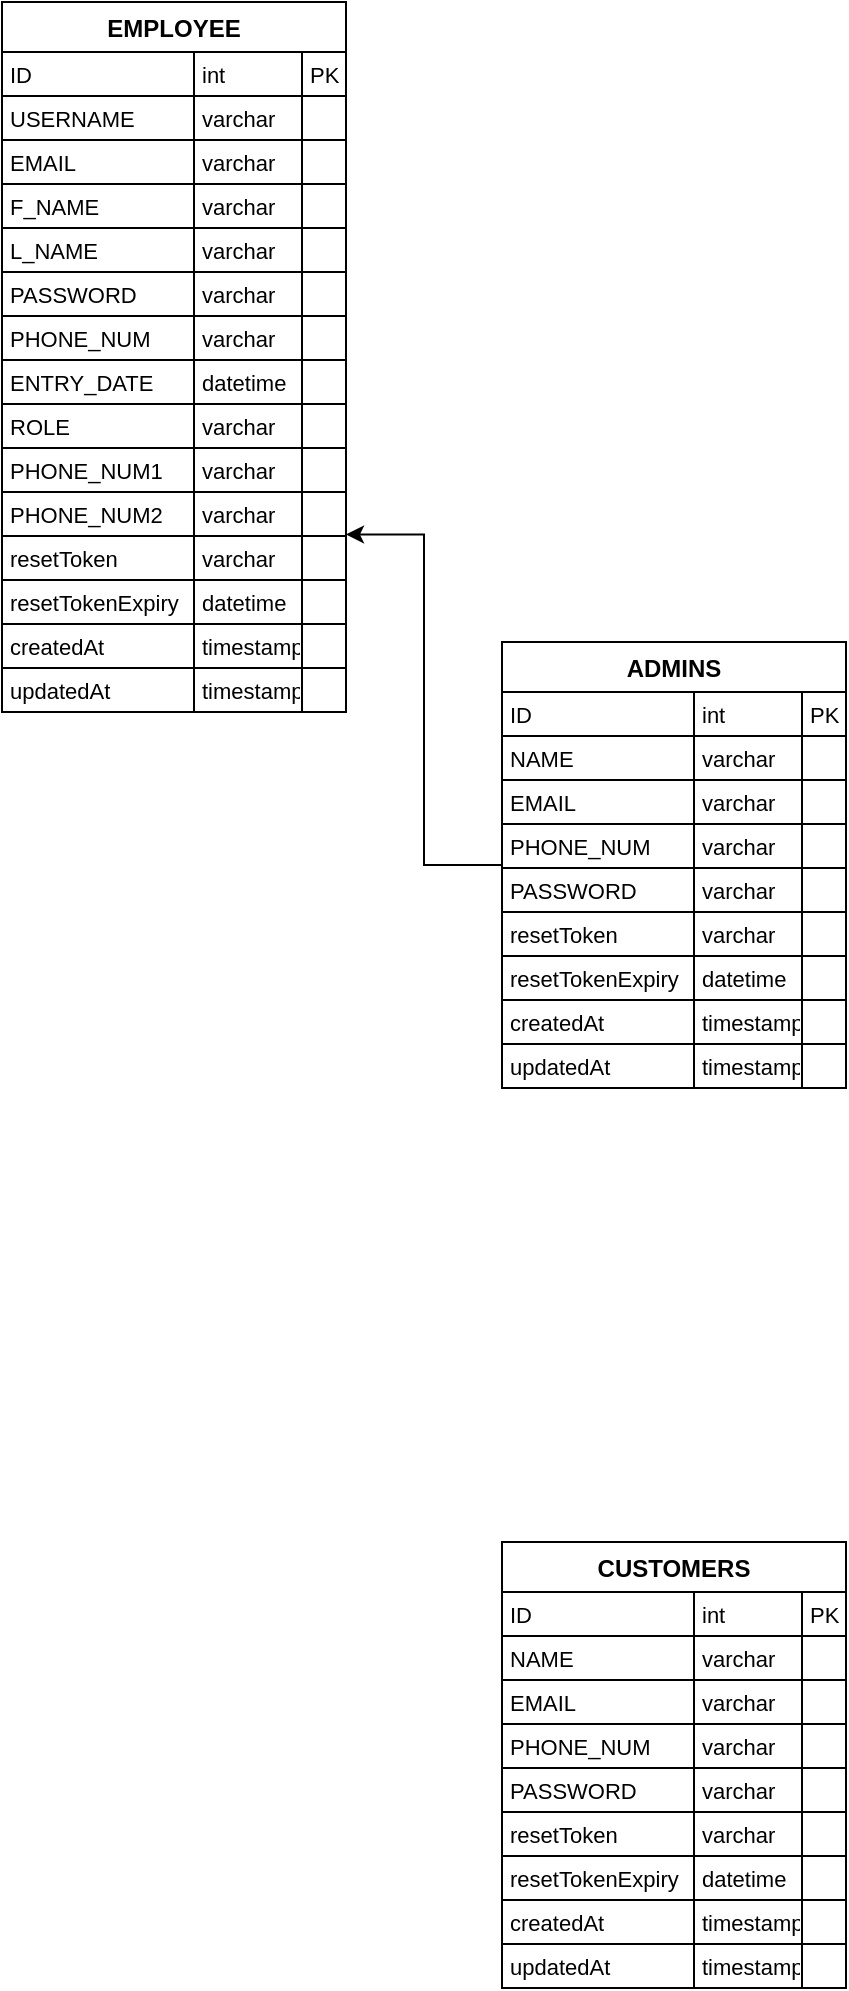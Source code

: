 <mxfile version="26.1.0">
  <diagram name="Page-1" id="UymRD6uqGmvyVsF59VTj">
    <mxGraphModel dx="1927" dy="1652" grid="1" gridSize="10" guides="1" tooltips="1" connect="1" arrows="1" fold="1" page="1" pageScale="1" pageWidth="850" pageHeight="1100" math="0" shadow="0">
      <root>
        <mxCell id="0" />
        <mxCell id="1" parent="0" />
        <mxCell id="Cv067esEAor_iLYO7rBp-243" value="CUSTOMERS" style="shape=table;startSize=25;container=1;collapsible=0;childLayout=tableLayout;fixedRows=1;rowLines=1;fontStyle=1;align=center;resizeLast=1;movable=1;resizable=1;rotatable=1;deletable=1;editable=1;locked=0;connectable=1;" parent="1" vertex="1">
          <mxGeometry x="100" y="-70" width="172" height="223" as="geometry" />
        </mxCell>
        <mxCell id="Cv067esEAor_iLYO7rBp-244" style="shape=tableRow;horizontal=0;startSize=0;swimlaneHead=0;swimlaneBody=0;fillColor=none;collapsible=0;dropTarget=0;points=[[0,0.5],[1,0.5]];portConstraint=eastwest;top=0;left=0;right=0;bottom=0;" parent="Cv067esEAor_iLYO7rBp-243" vertex="1">
          <mxGeometry y="25" width="172" height="22" as="geometry" />
        </mxCell>
        <mxCell id="Cv067esEAor_iLYO7rBp-245" value="ID" style="shape=partialRectangle;connectable=0;fillColor=none;top=0;left=0;bottom=0;right=0;align=left;spacingLeft=2;overflow=hidden;fontSize=11;" parent="Cv067esEAor_iLYO7rBp-244" vertex="1">
          <mxGeometry width="96" height="22" as="geometry">
            <mxRectangle width="96" height="22" as="alternateBounds" />
          </mxGeometry>
        </mxCell>
        <mxCell id="Cv067esEAor_iLYO7rBp-246" value="int" style="shape=partialRectangle;connectable=0;fillColor=none;top=0;left=0;bottom=0;right=0;align=left;spacingLeft=2;overflow=hidden;fontSize=11;" parent="Cv067esEAor_iLYO7rBp-244" vertex="1">
          <mxGeometry x="96" width="54" height="22" as="geometry">
            <mxRectangle width="54" height="22" as="alternateBounds" />
          </mxGeometry>
        </mxCell>
        <mxCell id="Cv067esEAor_iLYO7rBp-247" value="PK" style="shape=partialRectangle;connectable=0;fillColor=none;top=0;left=0;bottom=0;right=0;align=left;spacingLeft=2;overflow=hidden;fontSize=11;" parent="Cv067esEAor_iLYO7rBp-244" vertex="1">
          <mxGeometry x="150" width="22" height="22" as="geometry">
            <mxRectangle width="22" height="22" as="alternateBounds" />
          </mxGeometry>
        </mxCell>
        <mxCell id="Cv067esEAor_iLYO7rBp-248" style="shape=tableRow;horizontal=0;startSize=0;swimlaneHead=0;swimlaneBody=0;fillColor=none;collapsible=0;dropTarget=0;points=[[0,0.5],[1,0.5]];portConstraint=eastwest;top=0;left=0;right=0;bottom=0;" parent="Cv067esEAor_iLYO7rBp-243" vertex="1">
          <mxGeometry y="47" width="172" height="22" as="geometry" />
        </mxCell>
        <mxCell id="Cv067esEAor_iLYO7rBp-249" value="NAME" style="shape=partialRectangle;connectable=0;fillColor=none;top=0;left=0;bottom=0;right=0;align=left;spacingLeft=2;overflow=hidden;fontSize=11;" parent="Cv067esEAor_iLYO7rBp-248" vertex="1">
          <mxGeometry width="96" height="22" as="geometry">
            <mxRectangle width="96" height="22" as="alternateBounds" />
          </mxGeometry>
        </mxCell>
        <mxCell id="Cv067esEAor_iLYO7rBp-250" value="varchar" style="shape=partialRectangle;connectable=0;fillColor=none;top=0;left=0;bottom=0;right=0;align=left;spacingLeft=2;overflow=hidden;fontSize=11;" parent="Cv067esEAor_iLYO7rBp-248" vertex="1">
          <mxGeometry x="96" width="54" height="22" as="geometry">
            <mxRectangle width="54" height="22" as="alternateBounds" />
          </mxGeometry>
        </mxCell>
        <mxCell id="Cv067esEAor_iLYO7rBp-251" value="" style="shape=partialRectangle;connectable=0;fillColor=none;top=0;left=0;bottom=0;right=0;align=left;spacingLeft=2;overflow=hidden;fontSize=11;" parent="Cv067esEAor_iLYO7rBp-248" vertex="1">
          <mxGeometry x="150" width="22" height="22" as="geometry">
            <mxRectangle width="22" height="22" as="alternateBounds" />
          </mxGeometry>
        </mxCell>
        <mxCell id="Cv067esEAor_iLYO7rBp-252" style="shape=tableRow;horizontal=0;startSize=0;swimlaneHead=0;swimlaneBody=0;fillColor=none;collapsible=0;dropTarget=0;points=[[0,0.5],[1,0.5]];portConstraint=eastwest;top=0;left=0;right=0;bottom=0;" parent="Cv067esEAor_iLYO7rBp-243" vertex="1">
          <mxGeometry y="69" width="172" height="22" as="geometry" />
        </mxCell>
        <mxCell id="Cv067esEAor_iLYO7rBp-253" value="EMAIL" style="shape=partialRectangle;connectable=0;fillColor=none;top=0;left=0;bottom=0;right=0;align=left;spacingLeft=2;overflow=hidden;fontSize=11;" parent="Cv067esEAor_iLYO7rBp-252" vertex="1">
          <mxGeometry width="96" height="22" as="geometry">
            <mxRectangle width="96" height="22" as="alternateBounds" />
          </mxGeometry>
        </mxCell>
        <mxCell id="Cv067esEAor_iLYO7rBp-254" value="varchar" style="shape=partialRectangle;connectable=0;fillColor=none;top=0;left=0;bottom=0;right=0;align=left;spacingLeft=2;overflow=hidden;fontSize=11;" parent="Cv067esEAor_iLYO7rBp-252" vertex="1">
          <mxGeometry x="96" width="54" height="22" as="geometry">
            <mxRectangle width="54" height="22" as="alternateBounds" />
          </mxGeometry>
        </mxCell>
        <mxCell id="Cv067esEAor_iLYO7rBp-255" value="" style="shape=partialRectangle;connectable=0;fillColor=none;top=0;left=0;bottom=0;right=0;align=left;spacingLeft=2;overflow=hidden;fontSize=11;" parent="Cv067esEAor_iLYO7rBp-252" vertex="1">
          <mxGeometry x="150" width="22" height="22" as="geometry">
            <mxRectangle width="22" height="22" as="alternateBounds" />
          </mxGeometry>
        </mxCell>
        <mxCell id="Cv067esEAor_iLYO7rBp-256" style="shape=tableRow;horizontal=0;startSize=0;swimlaneHead=0;swimlaneBody=0;fillColor=none;collapsible=0;dropTarget=0;points=[[0,0.5],[1,0.5]];portConstraint=eastwest;top=0;left=0;right=0;bottom=0;" parent="Cv067esEAor_iLYO7rBp-243" vertex="1">
          <mxGeometry y="91" width="172" height="22" as="geometry" />
        </mxCell>
        <mxCell id="Cv067esEAor_iLYO7rBp-257" value="PHONE_NUM" style="shape=partialRectangle;connectable=0;fillColor=none;top=0;left=0;bottom=0;right=0;align=left;spacingLeft=2;overflow=hidden;fontSize=11;" parent="Cv067esEAor_iLYO7rBp-256" vertex="1">
          <mxGeometry width="96" height="22" as="geometry">
            <mxRectangle width="96" height="22" as="alternateBounds" />
          </mxGeometry>
        </mxCell>
        <mxCell id="Cv067esEAor_iLYO7rBp-258" value="varchar" style="shape=partialRectangle;connectable=0;fillColor=none;top=0;left=0;bottom=0;right=0;align=left;spacingLeft=2;overflow=hidden;fontSize=11;" parent="Cv067esEAor_iLYO7rBp-256" vertex="1">
          <mxGeometry x="96" width="54" height="22" as="geometry">
            <mxRectangle width="54" height="22" as="alternateBounds" />
          </mxGeometry>
        </mxCell>
        <mxCell id="Cv067esEAor_iLYO7rBp-259" value="" style="shape=partialRectangle;connectable=0;fillColor=none;top=0;left=0;bottom=0;right=0;align=left;spacingLeft=2;overflow=hidden;fontSize=11;" parent="Cv067esEAor_iLYO7rBp-256" vertex="1">
          <mxGeometry x="150" width="22" height="22" as="geometry">
            <mxRectangle width="22" height="22" as="alternateBounds" />
          </mxGeometry>
        </mxCell>
        <mxCell id="Cv067esEAor_iLYO7rBp-260" style="shape=tableRow;horizontal=0;startSize=0;swimlaneHead=0;swimlaneBody=0;fillColor=none;collapsible=0;dropTarget=0;points=[[0,0.5],[1,0.5]];portConstraint=eastwest;top=0;left=0;right=0;bottom=0;" parent="Cv067esEAor_iLYO7rBp-243" vertex="1">
          <mxGeometry y="113" width="172" height="22" as="geometry" />
        </mxCell>
        <mxCell id="Cv067esEAor_iLYO7rBp-261" value="PASSWORD" style="shape=partialRectangle;connectable=0;fillColor=none;top=0;left=0;bottom=0;right=0;align=left;spacingLeft=2;overflow=hidden;fontSize=11;" parent="Cv067esEAor_iLYO7rBp-260" vertex="1">
          <mxGeometry width="96" height="22" as="geometry">
            <mxRectangle width="96" height="22" as="alternateBounds" />
          </mxGeometry>
        </mxCell>
        <mxCell id="Cv067esEAor_iLYO7rBp-262" value="varchar" style="shape=partialRectangle;connectable=0;fillColor=none;top=0;left=0;bottom=0;right=0;align=left;spacingLeft=2;overflow=hidden;fontSize=11;" parent="Cv067esEAor_iLYO7rBp-260" vertex="1">
          <mxGeometry x="96" width="54" height="22" as="geometry">
            <mxRectangle width="54" height="22" as="alternateBounds" />
          </mxGeometry>
        </mxCell>
        <mxCell id="Cv067esEAor_iLYO7rBp-263" value="" style="shape=partialRectangle;connectable=0;fillColor=none;top=0;left=0;bottom=0;right=0;align=left;spacingLeft=2;overflow=hidden;fontSize=11;" parent="Cv067esEAor_iLYO7rBp-260" vertex="1">
          <mxGeometry x="150" width="22" height="22" as="geometry">
            <mxRectangle width="22" height="22" as="alternateBounds" />
          </mxGeometry>
        </mxCell>
        <mxCell id="Cv067esEAor_iLYO7rBp-264" style="shape=tableRow;horizontal=0;startSize=0;swimlaneHead=0;swimlaneBody=0;fillColor=none;collapsible=0;dropTarget=0;points=[[0,0.5],[1,0.5]];portConstraint=eastwest;top=0;left=0;right=0;bottom=0;" parent="Cv067esEAor_iLYO7rBp-243" vertex="1">
          <mxGeometry y="135" width="172" height="22" as="geometry" />
        </mxCell>
        <mxCell id="Cv067esEAor_iLYO7rBp-265" value="resetToken" style="shape=partialRectangle;connectable=0;fillColor=none;top=0;left=0;bottom=0;right=0;align=left;spacingLeft=2;overflow=hidden;fontSize=11;" parent="Cv067esEAor_iLYO7rBp-264" vertex="1">
          <mxGeometry width="96" height="22" as="geometry">
            <mxRectangle width="96" height="22" as="alternateBounds" />
          </mxGeometry>
        </mxCell>
        <mxCell id="Cv067esEAor_iLYO7rBp-266" value="varchar" style="shape=partialRectangle;connectable=0;fillColor=none;top=0;left=0;bottom=0;right=0;align=left;spacingLeft=2;overflow=hidden;fontSize=11;" parent="Cv067esEAor_iLYO7rBp-264" vertex="1">
          <mxGeometry x="96" width="54" height="22" as="geometry">
            <mxRectangle width="54" height="22" as="alternateBounds" />
          </mxGeometry>
        </mxCell>
        <mxCell id="Cv067esEAor_iLYO7rBp-267" value="" style="shape=partialRectangle;connectable=0;fillColor=none;top=0;left=0;bottom=0;right=0;align=left;spacingLeft=2;overflow=hidden;fontSize=11;" parent="Cv067esEAor_iLYO7rBp-264" vertex="1">
          <mxGeometry x="150" width="22" height="22" as="geometry">
            <mxRectangle width="22" height="22" as="alternateBounds" />
          </mxGeometry>
        </mxCell>
        <mxCell id="Cv067esEAor_iLYO7rBp-268" style="shape=tableRow;horizontal=0;startSize=0;swimlaneHead=0;swimlaneBody=0;fillColor=none;collapsible=0;dropTarget=0;points=[[0,0.5],[1,0.5]];portConstraint=eastwest;top=0;left=0;right=0;bottom=0;" parent="Cv067esEAor_iLYO7rBp-243" vertex="1">
          <mxGeometry y="157" width="172" height="22" as="geometry" />
        </mxCell>
        <mxCell id="Cv067esEAor_iLYO7rBp-269" value="resetTokenExpiry" style="shape=partialRectangle;connectable=0;fillColor=none;top=0;left=0;bottom=0;right=0;align=left;spacingLeft=2;overflow=hidden;fontSize=11;" parent="Cv067esEAor_iLYO7rBp-268" vertex="1">
          <mxGeometry width="96" height="22" as="geometry">
            <mxRectangle width="96" height="22" as="alternateBounds" />
          </mxGeometry>
        </mxCell>
        <mxCell id="Cv067esEAor_iLYO7rBp-270" value="datetime" style="shape=partialRectangle;connectable=0;fillColor=none;top=0;left=0;bottom=0;right=0;align=left;spacingLeft=2;overflow=hidden;fontSize=11;" parent="Cv067esEAor_iLYO7rBp-268" vertex="1">
          <mxGeometry x="96" width="54" height="22" as="geometry">
            <mxRectangle width="54" height="22" as="alternateBounds" />
          </mxGeometry>
        </mxCell>
        <mxCell id="Cv067esEAor_iLYO7rBp-271" value="" style="shape=partialRectangle;connectable=0;fillColor=none;top=0;left=0;bottom=0;right=0;align=left;spacingLeft=2;overflow=hidden;fontSize=11;" parent="Cv067esEAor_iLYO7rBp-268" vertex="1">
          <mxGeometry x="150" width="22" height="22" as="geometry">
            <mxRectangle width="22" height="22" as="alternateBounds" />
          </mxGeometry>
        </mxCell>
        <mxCell id="Cv067esEAor_iLYO7rBp-272" style="shape=tableRow;horizontal=0;startSize=0;swimlaneHead=0;swimlaneBody=0;fillColor=none;collapsible=0;dropTarget=0;points=[[0,0.5],[1,0.5]];portConstraint=eastwest;top=0;left=0;right=0;bottom=0;" parent="Cv067esEAor_iLYO7rBp-243" vertex="1">
          <mxGeometry y="179" width="172" height="22" as="geometry" />
        </mxCell>
        <mxCell id="Cv067esEAor_iLYO7rBp-273" value="createdAt" style="shape=partialRectangle;connectable=0;fillColor=none;top=0;left=0;bottom=0;right=0;align=left;spacingLeft=2;overflow=hidden;fontSize=11;" parent="Cv067esEAor_iLYO7rBp-272" vertex="1">
          <mxGeometry width="96" height="22" as="geometry">
            <mxRectangle width="96" height="22" as="alternateBounds" />
          </mxGeometry>
        </mxCell>
        <mxCell id="Cv067esEAor_iLYO7rBp-274" value="timestamp" style="shape=partialRectangle;connectable=0;fillColor=none;top=0;left=0;bottom=0;right=0;align=left;spacingLeft=2;overflow=hidden;fontSize=11;" parent="Cv067esEAor_iLYO7rBp-272" vertex="1">
          <mxGeometry x="96" width="54" height="22" as="geometry">
            <mxRectangle width="54" height="22" as="alternateBounds" />
          </mxGeometry>
        </mxCell>
        <mxCell id="Cv067esEAor_iLYO7rBp-275" value="" style="shape=partialRectangle;connectable=0;fillColor=none;top=0;left=0;bottom=0;right=0;align=left;spacingLeft=2;overflow=hidden;fontSize=11;" parent="Cv067esEAor_iLYO7rBp-272" vertex="1">
          <mxGeometry x="150" width="22" height="22" as="geometry">
            <mxRectangle width="22" height="22" as="alternateBounds" />
          </mxGeometry>
        </mxCell>
        <mxCell id="Cv067esEAor_iLYO7rBp-276" style="shape=tableRow;horizontal=0;startSize=0;swimlaneHead=0;swimlaneBody=0;fillColor=none;collapsible=0;dropTarget=0;points=[[0,0.5],[1,0.5]];portConstraint=eastwest;top=0;left=0;right=0;bottom=0;" parent="Cv067esEAor_iLYO7rBp-243" vertex="1">
          <mxGeometry y="201" width="172" height="22" as="geometry" />
        </mxCell>
        <mxCell id="Cv067esEAor_iLYO7rBp-277" value="updatedAt" style="shape=partialRectangle;connectable=0;fillColor=none;top=0;left=0;bottom=0;right=0;align=left;spacingLeft=2;overflow=hidden;fontSize=11;" parent="Cv067esEAor_iLYO7rBp-276" vertex="1">
          <mxGeometry width="96" height="22" as="geometry">
            <mxRectangle width="96" height="22" as="alternateBounds" />
          </mxGeometry>
        </mxCell>
        <mxCell id="Cv067esEAor_iLYO7rBp-278" value="timestamp" style="shape=partialRectangle;connectable=0;fillColor=none;top=0;left=0;bottom=0;right=0;align=left;spacingLeft=2;overflow=hidden;fontSize=11;" parent="Cv067esEAor_iLYO7rBp-276" vertex="1">
          <mxGeometry x="96" width="54" height="22" as="geometry">
            <mxRectangle width="54" height="22" as="alternateBounds" />
          </mxGeometry>
        </mxCell>
        <mxCell id="Cv067esEAor_iLYO7rBp-279" value="" style="shape=partialRectangle;connectable=0;fillColor=none;top=0;left=0;bottom=0;right=0;align=left;spacingLeft=2;overflow=hidden;fontSize=11;" parent="Cv067esEAor_iLYO7rBp-276" vertex="1">
          <mxGeometry x="150" width="22" height="22" as="geometry">
            <mxRectangle width="22" height="22" as="alternateBounds" />
          </mxGeometry>
        </mxCell>
        <mxCell id="Cv067esEAor_iLYO7rBp-280" value="EMPLOYEE" style="shape=table;startSize=25;container=1;collapsible=0;childLayout=tableLayout;fixedRows=1;rowLines=1;fontStyle=1;align=center;resizeLast=1;movable=1;resizable=1;rotatable=1;deletable=1;editable=1;locked=0;connectable=1;" parent="1" vertex="1">
          <mxGeometry x="-150" y="-840" width="172" height="355" as="geometry" />
        </mxCell>
        <mxCell id="Cv067esEAor_iLYO7rBp-281" style="shape=tableRow;horizontal=0;startSize=0;swimlaneHead=0;swimlaneBody=0;fillColor=none;collapsible=0;dropTarget=0;points=[[0,0.5],[1,0.5]];portConstraint=eastwest;top=0;left=0;right=0;bottom=0;" parent="Cv067esEAor_iLYO7rBp-280" vertex="1">
          <mxGeometry y="25" width="172" height="22" as="geometry" />
        </mxCell>
        <mxCell id="Cv067esEAor_iLYO7rBp-282" value="ID" style="shape=partialRectangle;connectable=0;fillColor=none;top=0;left=0;bottom=0;right=0;align=left;spacingLeft=2;overflow=hidden;fontSize=11;" parent="Cv067esEAor_iLYO7rBp-281" vertex="1">
          <mxGeometry width="96" height="22" as="geometry">
            <mxRectangle width="96" height="22" as="alternateBounds" />
          </mxGeometry>
        </mxCell>
        <mxCell id="Cv067esEAor_iLYO7rBp-283" value="int" style="shape=partialRectangle;connectable=0;fillColor=none;top=0;left=0;bottom=0;right=0;align=left;spacingLeft=2;overflow=hidden;fontSize=11;" parent="Cv067esEAor_iLYO7rBp-281" vertex="1">
          <mxGeometry x="96" width="54" height="22" as="geometry">
            <mxRectangle width="54" height="22" as="alternateBounds" />
          </mxGeometry>
        </mxCell>
        <mxCell id="Cv067esEAor_iLYO7rBp-284" value="PK" style="shape=partialRectangle;connectable=0;fillColor=none;top=0;left=0;bottom=0;right=0;align=left;spacingLeft=2;overflow=hidden;fontSize=11;" parent="Cv067esEAor_iLYO7rBp-281" vertex="1">
          <mxGeometry x="150" width="22" height="22" as="geometry">
            <mxRectangle width="22" height="22" as="alternateBounds" />
          </mxGeometry>
        </mxCell>
        <mxCell id="Cv067esEAor_iLYO7rBp-285" style="shape=tableRow;horizontal=0;startSize=0;swimlaneHead=0;swimlaneBody=0;fillColor=none;collapsible=0;dropTarget=0;points=[[0,0.5],[1,0.5]];portConstraint=eastwest;top=0;left=0;right=0;bottom=0;" parent="Cv067esEAor_iLYO7rBp-280" vertex="1">
          <mxGeometry y="47" width="172" height="22" as="geometry" />
        </mxCell>
        <mxCell id="Cv067esEAor_iLYO7rBp-286" value="USERNAME" style="shape=partialRectangle;connectable=0;fillColor=none;top=0;left=0;bottom=0;right=0;align=left;spacingLeft=2;overflow=hidden;fontSize=11;" parent="Cv067esEAor_iLYO7rBp-285" vertex="1">
          <mxGeometry width="96" height="22" as="geometry">
            <mxRectangle width="96" height="22" as="alternateBounds" />
          </mxGeometry>
        </mxCell>
        <mxCell id="Cv067esEAor_iLYO7rBp-287" value="varchar" style="shape=partialRectangle;connectable=0;fillColor=none;top=0;left=0;bottom=0;right=0;align=left;spacingLeft=2;overflow=hidden;fontSize=11;" parent="Cv067esEAor_iLYO7rBp-285" vertex="1">
          <mxGeometry x="96" width="54" height="22" as="geometry">
            <mxRectangle width="54" height="22" as="alternateBounds" />
          </mxGeometry>
        </mxCell>
        <mxCell id="Cv067esEAor_iLYO7rBp-288" value="" style="shape=partialRectangle;connectable=0;fillColor=none;top=0;left=0;bottom=0;right=0;align=left;spacingLeft=2;overflow=hidden;fontSize=11;" parent="Cv067esEAor_iLYO7rBp-285" vertex="1">
          <mxGeometry x="150" width="22" height="22" as="geometry">
            <mxRectangle width="22" height="22" as="alternateBounds" />
          </mxGeometry>
        </mxCell>
        <mxCell id="Cv067esEAor_iLYO7rBp-289" style="shape=tableRow;horizontal=0;startSize=0;swimlaneHead=0;swimlaneBody=0;fillColor=none;collapsible=0;dropTarget=0;points=[[0,0.5],[1,0.5]];portConstraint=eastwest;top=0;left=0;right=0;bottom=0;" parent="Cv067esEAor_iLYO7rBp-280" vertex="1">
          <mxGeometry y="69" width="172" height="22" as="geometry" />
        </mxCell>
        <mxCell id="Cv067esEAor_iLYO7rBp-290" value="EMAIL" style="shape=partialRectangle;connectable=0;fillColor=none;top=0;left=0;bottom=0;right=0;align=left;spacingLeft=2;overflow=hidden;fontSize=11;" parent="Cv067esEAor_iLYO7rBp-289" vertex="1">
          <mxGeometry width="96" height="22" as="geometry">
            <mxRectangle width="96" height="22" as="alternateBounds" />
          </mxGeometry>
        </mxCell>
        <mxCell id="Cv067esEAor_iLYO7rBp-291" value="varchar" style="shape=partialRectangle;connectable=0;fillColor=none;top=0;left=0;bottom=0;right=0;align=left;spacingLeft=2;overflow=hidden;fontSize=11;" parent="Cv067esEAor_iLYO7rBp-289" vertex="1">
          <mxGeometry x="96" width="54" height="22" as="geometry">
            <mxRectangle width="54" height="22" as="alternateBounds" />
          </mxGeometry>
        </mxCell>
        <mxCell id="Cv067esEAor_iLYO7rBp-292" value="" style="shape=partialRectangle;connectable=0;fillColor=none;top=0;left=0;bottom=0;right=0;align=left;spacingLeft=2;overflow=hidden;fontSize=11;" parent="Cv067esEAor_iLYO7rBp-289" vertex="1">
          <mxGeometry x="150" width="22" height="22" as="geometry">
            <mxRectangle width="22" height="22" as="alternateBounds" />
          </mxGeometry>
        </mxCell>
        <mxCell id="Cv067esEAor_iLYO7rBp-293" style="shape=tableRow;horizontal=0;startSize=0;swimlaneHead=0;swimlaneBody=0;fillColor=none;collapsible=0;dropTarget=0;points=[[0,0.5],[1,0.5]];portConstraint=eastwest;top=0;left=0;right=0;bottom=0;" parent="Cv067esEAor_iLYO7rBp-280" vertex="1">
          <mxGeometry y="91" width="172" height="22" as="geometry" />
        </mxCell>
        <mxCell id="Cv067esEAor_iLYO7rBp-294" value="F_NAME" style="shape=partialRectangle;connectable=0;fillColor=none;top=0;left=0;bottom=0;right=0;align=left;spacingLeft=2;overflow=hidden;fontSize=11;" parent="Cv067esEAor_iLYO7rBp-293" vertex="1">
          <mxGeometry width="96" height="22" as="geometry">
            <mxRectangle width="96" height="22" as="alternateBounds" />
          </mxGeometry>
        </mxCell>
        <mxCell id="Cv067esEAor_iLYO7rBp-295" value="varchar" style="shape=partialRectangle;connectable=0;fillColor=none;top=0;left=0;bottom=0;right=0;align=left;spacingLeft=2;overflow=hidden;fontSize=11;" parent="Cv067esEAor_iLYO7rBp-293" vertex="1">
          <mxGeometry x="96" width="54" height="22" as="geometry">
            <mxRectangle width="54" height="22" as="alternateBounds" />
          </mxGeometry>
        </mxCell>
        <mxCell id="Cv067esEAor_iLYO7rBp-296" value="" style="shape=partialRectangle;connectable=0;fillColor=none;top=0;left=0;bottom=0;right=0;align=left;spacingLeft=2;overflow=hidden;fontSize=11;" parent="Cv067esEAor_iLYO7rBp-293" vertex="1">
          <mxGeometry x="150" width="22" height="22" as="geometry">
            <mxRectangle width="22" height="22" as="alternateBounds" />
          </mxGeometry>
        </mxCell>
        <mxCell id="Cv067esEAor_iLYO7rBp-297" style="shape=tableRow;horizontal=0;startSize=0;swimlaneHead=0;swimlaneBody=0;fillColor=none;collapsible=0;dropTarget=0;points=[[0,0.5],[1,0.5]];portConstraint=eastwest;top=0;left=0;right=0;bottom=0;" parent="Cv067esEAor_iLYO7rBp-280" vertex="1">
          <mxGeometry y="113" width="172" height="22" as="geometry" />
        </mxCell>
        <mxCell id="Cv067esEAor_iLYO7rBp-298" value="L_NAME" style="shape=partialRectangle;connectable=0;fillColor=none;top=0;left=0;bottom=0;right=0;align=left;spacingLeft=2;overflow=hidden;fontSize=11;" parent="Cv067esEAor_iLYO7rBp-297" vertex="1">
          <mxGeometry width="96" height="22" as="geometry">
            <mxRectangle width="96" height="22" as="alternateBounds" />
          </mxGeometry>
        </mxCell>
        <mxCell id="Cv067esEAor_iLYO7rBp-299" value="varchar" style="shape=partialRectangle;connectable=0;fillColor=none;top=0;left=0;bottom=0;right=0;align=left;spacingLeft=2;overflow=hidden;fontSize=11;" parent="Cv067esEAor_iLYO7rBp-297" vertex="1">
          <mxGeometry x="96" width="54" height="22" as="geometry">
            <mxRectangle width="54" height="22" as="alternateBounds" />
          </mxGeometry>
        </mxCell>
        <mxCell id="Cv067esEAor_iLYO7rBp-300" value="" style="shape=partialRectangle;connectable=0;fillColor=none;top=0;left=0;bottom=0;right=0;align=left;spacingLeft=2;overflow=hidden;fontSize=11;" parent="Cv067esEAor_iLYO7rBp-297" vertex="1">
          <mxGeometry x="150" width="22" height="22" as="geometry">
            <mxRectangle width="22" height="22" as="alternateBounds" />
          </mxGeometry>
        </mxCell>
        <mxCell id="Cv067esEAor_iLYO7rBp-301" style="shape=tableRow;horizontal=0;startSize=0;swimlaneHead=0;swimlaneBody=0;fillColor=none;collapsible=0;dropTarget=0;points=[[0,0.5],[1,0.5]];portConstraint=eastwest;top=0;left=0;right=0;bottom=0;" parent="Cv067esEAor_iLYO7rBp-280" vertex="1">
          <mxGeometry y="135" width="172" height="22" as="geometry" />
        </mxCell>
        <mxCell id="Cv067esEAor_iLYO7rBp-302" value="PASSWORD" style="shape=partialRectangle;connectable=0;fillColor=none;top=0;left=0;bottom=0;right=0;align=left;spacingLeft=2;overflow=hidden;fontSize=11;" parent="Cv067esEAor_iLYO7rBp-301" vertex="1">
          <mxGeometry width="96" height="22" as="geometry">
            <mxRectangle width="96" height="22" as="alternateBounds" />
          </mxGeometry>
        </mxCell>
        <mxCell id="Cv067esEAor_iLYO7rBp-303" value="varchar" style="shape=partialRectangle;connectable=0;fillColor=none;top=0;left=0;bottom=0;right=0;align=left;spacingLeft=2;overflow=hidden;fontSize=11;" parent="Cv067esEAor_iLYO7rBp-301" vertex="1">
          <mxGeometry x="96" width="54" height="22" as="geometry">
            <mxRectangle width="54" height="22" as="alternateBounds" />
          </mxGeometry>
        </mxCell>
        <mxCell id="Cv067esEAor_iLYO7rBp-304" value="" style="shape=partialRectangle;connectable=0;fillColor=none;top=0;left=0;bottom=0;right=0;align=left;spacingLeft=2;overflow=hidden;fontSize=11;" parent="Cv067esEAor_iLYO7rBp-301" vertex="1">
          <mxGeometry x="150" width="22" height="22" as="geometry">
            <mxRectangle width="22" height="22" as="alternateBounds" />
          </mxGeometry>
        </mxCell>
        <mxCell id="Cv067esEAor_iLYO7rBp-305" style="shape=tableRow;horizontal=0;startSize=0;swimlaneHead=0;swimlaneBody=0;fillColor=none;collapsible=0;dropTarget=0;points=[[0,0.5],[1,0.5]];portConstraint=eastwest;top=0;left=0;right=0;bottom=0;" parent="Cv067esEAor_iLYO7rBp-280" vertex="1">
          <mxGeometry y="157" width="172" height="22" as="geometry" />
        </mxCell>
        <mxCell id="Cv067esEAor_iLYO7rBp-306" value="PHONE_NUM" style="shape=partialRectangle;connectable=0;fillColor=none;top=0;left=0;bottom=0;right=0;align=left;spacingLeft=2;overflow=hidden;fontSize=11;" parent="Cv067esEAor_iLYO7rBp-305" vertex="1">
          <mxGeometry width="96" height="22" as="geometry">
            <mxRectangle width="96" height="22" as="alternateBounds" />
          </mxGeometry>
        </mxCell>
        <mxCell id="Cv067esEAor_iLYO7rBp-307" value="varchar" style="shape=partialRectangle;connectable=0;fillColor=none;top=0;left=0;bottom=0;right=0;align=left;spacingLeft=2;overflow=hidden;fontSize=11;" parent="Cv067esEAor_iLYO7rBp-305" vertex="1">
          <mxGeometry x="96" width="54" height="22" as="geometry">
            <mxRectangle width="54" height="22" as="alternateBounds" />
          </mxGeometry>
        </mxCell>
        <mxCell id="Cv067esEAor_iLYO7rBp-308" value="" style="shape=partialRectangle;connectable=0;fillColor=none;top=0;left=0;bottom=0;right=0;align=left;spacingLeft=2;overflow=hidden;fontSize=11;" parent="Cv067esEAor_iLYO7rBp-305" vertex="1">
          <mxGeometry x="150" width="22" height="22" as="geometry">
            <mxRectangle width="22" height="22" as="alternateBounds" />
          </mxGeometry>
        </mxCell>
        <mxCell id="Cv067esEAor_iLYO7rBp-309" style="shape=tableRow;horizontal=0;startSize=0;swimlaneHead=0;swimlaneBody=0;fillColor=none;collapsible=0;dropTarget=0;points=[[0,0.5],[1,0.5]];portConstraint=eastwest;top=0;left=0;right=0;bottom=0;" parent="Cv067esEAor_iLYO7rBp-280" vertex="1">
          <mxGeometry y="179" width="172" height="22" as="geometry" />
        </mxCell>
        <mxCell id="Cv067esEAor_iLYO7rBp-310" value="ENTRY_DATE" style="shape=partialRectangle;connectable=0;fillColor=none;top=0;left=0;bottom=0;right=0;align=left;spacingLeft=2;overflow=hidden;fontSize=11;" parent="Cv067esEAor_iLYO7rBp-309" vertex="1">
          <mxGeometry width="96" height="22" as="geometry">
            <mxRectangle width="96" height="22" as="alternateBounds" />
          </mxGeometry>
        </mxCell>
        <mxCell id="Cv067esEAor_iLYO7rBp-311" value="datetime" style="shape=partialRectangle;connectable=0;fillColor=none;top=0;left=0;bottom=0;right=0;align=left;spacingLeft=2;overflow=hidden;fontSize=11;" parent="Cv067esEAor_iLYO7rBp-309" vertex="1">
          <mxGeometry x="96" width="54" height="22" as="geometry">
            <mxRectangle width="54" height="22" as="alternateBounds" />
          </mxGeometry>
        </mxCell>
        <mxCell id="Cv067esEAor_iLYO7rBp-312" value="" style="shape=partialRectangle;connectable=0;fillColor=none;top=0;left=0;bottom=0;right=0;align=left;spacingLeft=2;overflow=hidden;fontSize=11;" parent="Cv067esEAor_iLYO7rBp-309" vertex="1">
          <mxGeometry x="150" width="22" height="22" as="geometry">
            <mxRectangle width="22" height="22" as="alternateBounds" />
          </mxGeometry>
        </mxCell>
        <mxCell id="Cv067esEAor_iLYO7rBp-313" style="shape=tableRow;horizontal=0;startSize=0;swimlaneHead=0;swimlaneBody=0;fillColor=none;collapsible=0;dropTarget=0;points=[[0,0.5],[1,0.5]];portConstraint=eastwest;top=0;left=0;right=0;bottom=0;" parent="Cv067esEAor_iLYO7rBp-280" vertex="1">
          <mxGeometry y="201" width="172" height="22" as="geometry" />
        </mxCell>
        <mxCell id="Cv067esEAor_iLYO7rBp-314" value="ROLE" style="shape=partialRectangle;connectable=0;fillColor=none;top=0;left=0;bottom=0;right=0;align=left;spacingLeft=2;overflow=hidden;fontSize=11;" parent="Cv067esEAor_iLYO7rBp-313" vertex="1">
          <mxGeometry width="96" height="22" as="geometry">
            <mxRectangle width="96" height="22" as="alternateBounds" />
          </mxGeometry>
        </mxCell>
        <mxCell id="Cv067esEAor_iLYO7rBp-315" value="varchar" style="shape=partialRectangle;connectable=0;fillColor=none;top=0;left=0;bottom=0;right=0;align=left;spacingLeft=2;overflow=hidden;fontSize=11;" parent="Cv067esEAor_iLYO7rBp-313" vertex="1">
          <mxGeometry x="96" width="54" height="22" as="geometry">
            <mxRectangle width="54" height="22" as="alternateBounds" />
          </mxGeometry>
        </mxCell>
        <mxCell id="Cv067esEAor_iLYO7rBp-316" value="" style="shape=partialRectangle;connectable=0;fillColor=none;top=0;left=0;bottom=0;right=0;align=left;spacingLeft=2;overflow=hidden;fontSize=11;" parent="Cv067esEAor_iLYO7rBp-313" vertex="1">
          <mxGeometry x="150" width="22" height="22" as="geometry">
            <mxRectangle width="22" height="22" as="alternateBounds" />
          </mxGeometry>
        </mxCell>
        <mxCell id="Cv067esEAor_iLYO7rBp-317" style="shape=tableRow;horizontal=0;startSize=0;swimlaneHead=0;swimlaneBody=0;fillColor=none;collapsible=0;dropTarget=0;points=[[0,0.5],[1,0.5]];portConstraint=eastwest;top=0;left=0;right=0;bottom=0;" parent="Cv067esEAor_iLYO7rBp-280" vertex="1">
          <mxGeometry y="223" width="172" height="22" as="geometry" />
        </mxCell>
        <mxCell id="Cv067esEAor_iLYO7rBp-318" value="PHONE_NUM1" style="shape=partialRectangle;connectable=0;fillColor=none;top=0;left=0;bottom=0;right=0;align=left;spacingLeft=2;overflow=hidden;fontSize=11;" parent="Cv067esEAor_iLYO7rBp-317" vertex="1">
          <mxGeometry width="96" height="22" as="geometry">
            <mxRectangle width="96" height="22" as="alternateBounds" />
          </mxGeometry>
        </mxCell>
        <mxCell id="Cv067esEAor_iLYO7rBp-319" value="varchar" style="shape=partialRectangle;connectable=0;fillColor=none;top=0;left=0;bottom=0;right=0;align=left;spacingLeft=2;overflow=hidden;fontSize=11;" parent="Cv067esEAor_iLYO7rBp-317" vertex="1">
          <mxGeometry x="96" width="54" height="22" as="geometry">
            <mxRectangle width="54" height="22" as="alternateBounds" />
          </mxGeometry>
        </mxCell>
        <mxCell id="Cv067esEAor_iLYO7rBp-320" value="" style="shape=partialRectangle;connectable=0;fillColor=none;top=0;left=0;bottom=0;right=0;align=left;spacingLeft=2;overflow=hidden;fontSize=11;" parent="Cv067esEAor_iLYO7rBp-317" vertex="1">
          <mxGeometry x="150" width="22" height="22" as="geometry">
            <mxRectangle width="22" height="22" as="alternateBounds" />
          </mxGeometry>
        </mxCell>
        <mxCell id="Cv067esEAor_iLYO7rBp-321" style="shape=tableRow;horizontal=0;startSize=0;swimlaneHead=0;swimlaneBody=0;fillColor=none;collapsible=0;dropTarget=0;points=[[0,0.5],[1,0.5]];portConstraint=eastwest;top=0;left=0;right=0;bottom=0;" parent="Cv067esEAor_iLYO7rBp-280" vertex="1">
          <mxGeometry y="245" width="172" height="22" as="geometry" />
        </mxCell>
        <mxCell id="Cv067esEAor_iLYO7rBp-322" value="PHONE_NUM2" style="shape=partialRectangle;connectable=0;fillColor=none;top=0;left=0;bottom=0;right=0;align=left;spacingLeft=2;overflow=hidden;fontSize=11;" parent="Cv067esEAor_iLYO7rBp-321" vertex="1">
          <mxGeometry width="96" height="22" as="geometry">
            <mxRectangle width="96" height="22" as="alternateBounds" />
          </mxGeometry>
        </mxCell>
        <mxCell id="Cv067esEAor_iLYO7rBp-323" value="varchar" style="shape=partialRectangle;connectable=0;fillColor=none;top=0;left=0;bottom=0;right=0;align=left;spacingLeft=2;overflow=hidden;fontSize=11;" parent="Cv067esEAor_iLYO7rBp-321" vertex="1">
          <mxGeometry x="96" width="54" height="22" as="geometry">
            <mxRectangle width="54" height="22" as="alternateBounds" />
          </mxGeometry>
        </mxCell>
        <mxCell id="Cv067esEAor_iLYO7rBp-324" value="" style="shape=partialRectangle;connectable=0;fillColor=none;top=0;left=0;bottom=0;right=0;align=left;spacingLeft=2;overflow=hidden;fontSize=11;" parent="Cv067esEAor_iLYO7rBp-321" vertex="1">
          <mxGeometry x="150" width="22" height="22" as="geometry">
            <mxRectangle width="22" height="22" as="alternateBounds" />
          </mxGeometry>
        </mxCell>
        <mxCell id="Cv067esEAor_iLYO7rBp-325" style="shape=tableRow;horizontal=0;startSize=0;swimlaneHead=0;swimlaneBody=0;fillColor=none;collapsible=0;dropTarget=0;points=[[0,0.5],[1,0.5]];portConstraint=eastwest;top=0;left=0;right=0;bottom=0;" parent="Cv067esEAor_iLYO7rBp-280" vertex="1">
          <mxGeometry y="267" width="172" height="22" as="geometry" />
        </mxCell>
        <mxCell id="Cv067esEAor_iLYO7rBp-326" value="resetToken" style="shape=partialRectangle;connectable=0;fillColor=none;top=0;left=0;bottom=0;right=0;align=left;spacingLeft=2;overflow=hidden;fontSize=11;" parent="Cv067esEAor_iLYO7rBp-325" vertex="1">
          <mxGeometry width="96" height="22" as="geometry">
            <mxRectangle width="96" height="22" as="alternateBounds" />
          </mxGeometry>
        </mxCell>
        <mxCell id="Cv067esEAor_iLYO7rBp-327" value="varchar" style="shape=partialRectangle;connectable=0;fillColor=none;top=0;left=0;bottom=0;right=0;align=left;spacingLeft=2;overflow=hidden;fontSize=11;" parent="Cv067esEAor_iLYO7rBp-325" vertex="1">
          <mxGeometry x="96" width="54" height="22" as="geometry">
            <mxRectangle width="54" height="22" as="alternateBounds" />
          </mxGeometry>
        </mxCell>
        <mxCell id="Cv067esEAor_iLYO7rBp-328" value="" style="shape=partialRectangle;connectable=0;fillColor=none;top=0;left=0;bottom=0;right=0;align=left;spacingLeft=2;overflow=hidden;fontSize=11;" parent="Cv067esEAor_iLYO7rBp-325" vertex="1">
          <mxGeometry x="150" width="22" height="22" as="geometry">
            <mxRectangle width="22" height="22" as="alternateBounds" />
          </mxGeometry>
        </mxCell>
        <mxCell id="Cv067esEAor_iLYO7rBp-329" style="shape=tableRow;horizontal=0;startSize=0;swimlaneHead=0;swimlaneBody=0;fillColor=none;collapsible=0;dropTarget=0;points=[[0,0.5],[1,0.5]];portConstraint=eastwest;top=0;left=0;right=0;bottom=0;" parent="Cv067esEAor_iLYO7rBp-280" vertex="1">
          <mxGeometry y="289" width="172" height="22" as="geometry" />
        </mxCell>
        <mxCell id="Cv067esEAor_iLYO7rBp-330" value="resetTokenExpiry" style="shape=partialRectangle;connectable=0;fillColor=none;top=0;left=0;bottom=0;right=0;align=left;spacingLeft=2;overflow=hidden;fontSize=11;" parent="Cv067esEAor_iLYO7rBp-329" vertex="1">
          <mxGeometry width="96" height="22" as="geometry">
            <mxRectangle width="96" height="22" as="alternateBounds" />
          </mxGeometry>
        </mxCell>
        <mxCell id="Cv067esEAor_iLYO7rBp-331" value="datetime" style="shape=partialRectangle;connectable=0;fillColor=none;top=0;left=0;bottom=0;right=0;align=left;spacingLeft=2;overflow=hidden;fontSize=11;" parent="Cv067esEAor_iLYO7rBp-329" vertex="1">
          <mxGeometry x="96" width="54" height="22" as="geometry">
            <mxRectangle width="54" height="22" as="alternateBounds" />
          </mxGeometry>
        </mxCell>
        <mxCell id="Cv067esEAor_iLYO7rBp-332" value="" style="shape=partialRectangle;connectable=0;fillColor=none;top=0;left=0;bottom=0;right=0;align=left;spacingLeft=2;overflow=hidden;fontSize=11;" parent="Cv067esEAor_iLYO7rBp-329" vertex="1">
          <mxGeometry x="150" width="22" height="22" as="geometry">
            <mxRectangle width="22" height="22" as="alternateBounds" />
          </mxGeometry>
        </mxCell>
        <mxCell id="Cv067esEAor_iLYO7rBp-333" style="shape=tableRow;horizontal=0;startSize=0;swimlaneHead=0;swimlaneBody=0;fillColor=none;collapsible=0;dropTarget=0;points=[[0,0.5],[1,0.5]];portConstraint=eastwest;top=0;left=0;right=0;bottom=0;" parent="Cv067esEAor_iLYO7rBp-280" vertex="1">
          <mxGeometry y="311" width="172" height="22" as="geometry" />
        </mxCell>
        <mxCell id="Cv067esEAor_iLYO7rBp-334" value="createdAt" style="shape=partialRectangle;connectable=0;fillColor=none;top=0;left=0;bottom=0;right=0;align=left;spacingLeft=2;overflow=hidden;fontSize=11;" parent="Cv067esEAor_iLYO7rBp-333" vertex="1">
          <mxGeometry width="96" height="22" as="geometry">
            <mxRectangle width="96" height="22" as="alternateBounds" />
          </mxGeometry>
        </mxCell>
        <mxCell id="Cv067esEAor_iLYO7rBp-335" value="timestamp" style="shape=partialRectangle;connectable=0;fillColor=none;top=0;left=0;bottom=0;right=0;align=left;spacingLeft=2;overflow=hidden;fontSize=11;" parent="Cv067esEAor_iLYO7rBp-333" vertex="1">
          <mxGeometry x="96" width="54" height="22" as="geometry">
            <mxRectangle width="54" height="22" as="alternateBounds" />
          </mxGeometry>
        </mxCell>
        <mxCell id="Cv067esEAor_iLYO7rBp-336" value="" style="shape=partialRectangle;connectable=0;fillColor=none;top=0;left=0;bottom=0;right=0;align=left;spacingLeft=2;overflow=hidden;fontSize=11;" parent="Cv067esEAor_iLYO7rBp-333" vertex="1">
          <mxGeometry x="150" width="22" height="22" as="geometry">
            <mxRectangle width="22" height="22" as="alternateBounds" />
          </mxGeometry>
        </mxCell>
        <mxCell id="Cv067esEAor_iLYO7rBp-337" style="shape=tableRow;horizontal=0;startSize=0;swimlaneHead=0;swimlaneBody=0;fillColor=none;collapsible=0;dropTarget=0;points=[[0,0.5],[1,0.5]];portConstraint=eastwest;top=0;left=0;right=0;bottom=0;" parent="Cv067esEAor_iLYO7rBp-280" vertex="1">
          <mxGeometry y="333" width="172" height="22" as="geometry" />
        </mxCell>
        <mxCell id="Cv067esEAor_iLYO7rBp-338" value="updatedAt" style="shape=partialRectangle;connectable=0;fillColor=none;top=0;left=0;bottom=0;right=0;align=left;spacingLeft=2;overflow=hidden;fontSize=11;" parent="Cv067esEAor_iLYO7rBp-337" vertex="1">
          <mxGeometry width="96" height="22" as="geometry">
            <mxRectangle width="96" height="22" as="alternateBounds" />
          </mxGeometry>
        </mxCell>
        <mxCell id="Cv067esEAor_iLYO7rBp-339" value="timestamp" style="shape=partialRectangle;connectable=0;fillColor=none;top=0;left=0;bottom=0;right=0;align=left;spacingLeft=2;overflow=hidden;fontSize=11;" parent="Cv067esEAor_iLYO7rBp-337" vertex="1">
          <mxGeometry x="96" width="54" height="22" as="geometry">
            <mxRectangle width="54" height="22" as="alternateBounds" />
          </mxGeometry>
        </mxCell>
        <mxCell id="Cv067esEAor_iLYO7rBp-340" value="" style="shape=partialRectangle;connectable=0;fillColor=none;top=0;left=0;bottom=0;right=0;align=left;spacingLeft=2;overflow=hidden;fontSize=11;" parent="Cv067esEAor_iLYO7rBp-337" vertex="1">
          <mxGeometry x="150" width="22" height="22" as="geometry">
            <mxRectangle width="22" height="22" as="alternateBounds" />
          </mxGeometry>
        </mxCell>
        <mxCell id="aV815E0Qi508MG-vV4y0-1" style="edgeStyle=orthogonalEdgeStyle;rounded=0;orthogonalLoop=1;jettySize=auto;html=1;entryX=1;entryY=0.75;entryDx=0;entryDy=0;" edge="1" parent="1" source="Cv067esEAor_iLYO7rBp-341" target="Cv067esEAor_iLYO7rBp-280">
          <mxGeometry relative="1" as="geometry" />
        </mxCell>
        <mxCell id="Cv067esEAor_iLYO7rBp-341" value="ADMINS" style="shape=table;startSize=25;container=1;collapsible=0;childLayout=tableLayout;fixedRows=1;rowLines=1;fontStyle=1;align=center;resizeLast=1;movable=1;resizable=1;rotatable=1;deletable=1;editable=1;locked=0;connectable=1;" parent="1" vertex="1">
          <mxGeometry x="100" y="-520" width="172" height="223" as="geometry" />
        </mxCell>
        <mxCell id="Cv067esEAor_iLYO7rBp-342" style="shape=tableRow;horizontal=0;startSize=0;swimlaneHead=0;swimlaneBody=0;fillColor=none;collapsible=0;dropTarget=0;points=[[0,0.5],[1,0.5]];portConstraint=eastwest;top=0;left=0;right=0;bottom=0;" parent="Cv067esEAor_iLYO7rBp-341" vertex="1">
          <mxGeometry y="25" width="172" height="22" as="geometry" />
        </mxCell>
        <mxCell id="Cv067esEAor_iLYO7rBp-343" value="ID" style="shape=partialRectangle;connectable=0;fillColor=none;top=0;left=0;bottom=0;right=0;align=left;spacingLeft=2;overflow=hidden;fontSize=11;" parent="Cv067esEAor_iLYO7rBp-342" vertex="1">
          <mxGeometry width="96" height="22" as="geometry">
            <mxRectangle width="96" height="22" as="alternateBounds" />
          </mxGeometry>
        </mxCell>
        <mxCell id="Cv067esEAor_iLYO7rBp-344" value="int" style="shape=partialRectangle;connectable=0;fillColor=none;top=0;left=0;bottom=0;right=0;align=left;spacingLeft=2;overflow=hidden;fontSize=11;" parent="Cv067esEAor_iLYO7rBp-342" vertex="1">
          <mxGeometry x="96" width="54" height="22" as="geometry">
            <mxRectangle width="54" height="22" as="alternateBounds" />
          </mxGeometry>
        </mxCell>
        <mxCell id="Cv067esEAor_iLYO7rBp-345" value="PK" style="shape=partialRectangle;connectable=0;fillColor=none;top=0;left=0;bottom=0;right=0;align=left;spacingLeft=2;overflow=hidden;fontSize=11;" parent="Cv067esEAor_iLYO7rBp-342" vertex="1">
          <mxGeometry x="150" width="22" height="22" as="geometry">
            <mxRectangle width="22" height="22" as="alternateBounds" />
          </mxGeometry>
        </mxCell>
        <mxCell id="Cv067esEAor_iLYO7rBp-346" style="shape=tableRow;horizontal=0;startSize=0;swimlaneHead=0;swimlaneBody=0;fillColor=none;collapsible=0;dropTarget=0;points=[[0,0.5],[1,0.5]];portConstraint=eastwest;top=0;left=0;right=0;bottom=0;" parent="Cv067esEAor_iLYO7rBp-341" vertex="1">
          <mxGeometry y="47" width="172" height="22" as="geometry" />
        </mxCell>
        <mxCell id="Cv067esEAor_iLYO7rBp-347" value="NAME" style="shape=partialRectangle;connectable=0;fillColor=none;top=0;left=0;bottom=0;right=0;align=left;spacingLeft=2;overflow=hidden;fontSize=11;" parent="Cv067esEAor_iLYO7rBp-346" vertex="1">
          <mxGeometry width="96" height="22" as="geometry">
            <mxRectangle width="96" height="22" as="alternateBounds" />
          </mxGeometry>
        </mxCell>
        <mxCell id="Cv067esEAor_iLYO7rBp-348" value="varchar" style="shape=partialRectangle;connectable=0;fillColor=none;top=0;left=0;bottom=0;right=0;align=left;spacingLeft=2;overflow=hidden;fontSize=11;" parent="Cv067esEAor_iLYO7rBp-346" vertex="1">
          <mxGeometry x="96" width="54" height="22" as="geometry">
            <mxRectangle width="54" height="22" as="alternateBounds" />
          </mxGeometry>
        </mxCell>
        <mxCell id="Cv067esEAor_iLYO7rBp-349" value="" style="shape=partialRectangle;connectable=0;fillColor=none;top=0;left=0;bottom=0;right=0;align=left;spacingLeft=2;overflow=hidden;fontSize=11;" parent="Cv067esEAor_iLYO7rBp-346" vertex="1">
          <mxGeometry x="150" width="22" height="22" as="geometry">
            <mxRectangle width="22" height="22" as="alternateBounds" />
          </mxGeometry>
        </mxCell>
        <mxCell id="Cv067esEAor_iLYO7rBp-350" style="shape=tableRow;horizontal=0;startSize=0;swimlaneHead=0;swimlaneBody=0;fillColor=none;collapsible=0;dropTarget=0;points=[[0,0.5],[1,0.5]];portConstraint=eastwest;top=0;left=0;right=0;bottom=0;" parent="Cv067esEAor_iLYO7rBp-341" vertex="1">
          <mxGeometry y="69" width="172" height="22" as="geometry" />
        </mxCell>
        <mxCell id="Cv067esEAor_iLYO7rBp-351" value="EMAIL" style="shape=partialRectangle;connectable=0;fillColor=none;top=0;left=0;bottom=0;right=0;align=left;spacingLeft=2;overflow=hidden;fontSize=11;" parent="Cv067esEAor_iLYO7rBp-350" vertex="1">
          <mxGeometry width="96" height="22" as="geometry">
            <mxRectangle width="96" height="22" as="alternateBounds" />
          </mxGeometry>
        </mxCell>
        <mxCell id="Cv067esEAor_iLYO7rBp-352" value="varchar" style="shape=partialRectangle;connectable=0;fillColor=none;top=0;left=0;bottom=0;right=0;align=left;spacingLeft=2;overflow=hidden;fontSize=11;" parent="Cv067esEAor_iLYO7rBp-350" vertex="1">
          <mxGeometry x="96" width="54" height="22" as="geometry">
            <mxRectangle width="54" height="22" as="alternateBounds" />
          </mxGeometry>
        </mxCell>
        <mxCell id="Cv067esEAor_iLYO7rBp-353" value="" style="shape=partialRectangle;connectable=0;fillColor=none;top=0;left=0;bottom=0;right=0;align=left;spacingLeft=2;overflow=hidden;fontSize=11;" parent="Cv067esEAor_iLYO7rBp-350" vertex="1">
          <mxGeometry x="150" width="22" height="22" as="geometry">
            <mxRectangle width="22" height="22" as="alternateBounds" />
          </mxGeometry>
        </mxCell>
        <mxCell id="Cv067esEAor_iLYO7rBp-354" style="shape=tableRow;horizontal=0;startSize=0;swimlaneHead=0;swimlaneBody=0;fillColor=none;collapsible=0;dropTarget=0;points=[[0,0.5],[1,0.5]];portConstraint=eastwest;top=0;left=0;right=0;bottom=0;" parent="Cv067esEAor_iLYO7rBp-341" vertex="1">
          <mxGeometry y="91" width="172" height="22" as="geometry" />
        </mxCell>
        <mxCell id="Cv067esEAor_iLYO7rBp-355" value="PHONE_NUM" style="shape=partialRectangle;connectable=0;fillColor=none;top=0;left=0;bottom=0;right=0;align=left;spacingLeft=2;overflow=hidden;fontSize=11;" parent="Cv067esEAor_iLYO7rBp-354" vertex="1">
          <mxGeometry width="96" height="22" as="geometry">
            <mxRectangle width="96" height="22" as="alternateBounds" />
          </mxGeometry>
        </mxCell>
        <mxCell id="Cv067esEAor_iLYO7rBp-356" value="varchar" style="shape=partialRectangle;connectable=0;fillColor=none;top=0;left=0;bottom=0;right=0;align=left;spacingLeft=2;overflow=hidden;fontSize=11;" parent="Cv067esEAor_iLYO7rBp-354" vertex="1">
          <mxGeometry x="96" width="54" height="22" as="geometry">
            <mxRectangle width="54" height="22" as="alternateBounds" />
          </mxGeometry>
        </mxCell>
        <mxCell id="Cv067esEAor_iLYO7rBp-357" value="" style="shape=partialRectangle;connectable=0;fillColor=none;top=0;left=0;bottom=0;right=0;align=left;spacingLeft=2;overflow=hidden;fontSize=11;" parent="Cv067esEAor_iLYO7rBp-354" vertex="1">
          <mxGeometry x="150" width="22" height="22" as="geometry">
            <mxRectangle width="22" height="22" as="alternateBounds" />
          </mxGeometry>
        </mxCell>
        <mxCell id="Cv067esEAor_iLYO7rBp-358" style="shape=tableRow;horizontal=0;startSize=0;swimlaneHead=0;swimlaneBody=0;fillColor=none;collapsible=0;dropTarget=0;points=[[0,0.5],[1,0.5]];portConstraint=eastwest;top=0;left=0;right=0;bottom=0;" parent="Cv067esEAor_iLYO7rBp-341" vertex="1">
          <mxGeometry y="113" width="172" height="22" as="geometry" />
        </mxCell>
        <mxCell id="Cv067esEAor_iLYO7rBp-359" value="PASSWORD" style="shape=partialRectangle;connectable=0;fillColor=none;top=0;left=0;bottom=0;right=0;align=left;spacingLeft=2;overflow=hidden;fontSize=11;" parent="Cv067esEAor_iLYO7rBp-358" vertex="1">
          <mxGeometry width="96" height="22" as="geometry">
            <mxRectangle width="96" height="22" as="alternateBounds" />
          </mxGeometry>
        </mxCell>
        <mxCell id="Cv067esEAor_iLYO7rBp-360" value="varchar" style="shape=partialRectangle;connectable=0;fillColor=none;top=0;left=0;bottom=0;right=0;align=left;spacingLeft=2;overflow=hidden;fontSize=11;" parent="Cv067esEAor_iLYO7rBp-358" vertex="1">
          <mxGeometry x="96" width="54" height="22" as="geometry">
            <mxRectangle width="54" height="22" as="alternateBounds" />
          </mxGeometry>
        </mxCell>
        <mxCell id="Cv067esEAor_iLYO7rBp-361" value="" style="shape=partialRectangle;connectable=0;fillColor=none;top=0;left=0;bottom=0;right=0;align=left;spacingLeft=2;overflow=hidden;fontSize=11;" parent="Cv067esEAor_iLYO7rBp-358" vertex="1">
          <mxGeometry x="150" width="22" height="22" as="geometry">
            <mxRectangle width="22" height="22" as="alternateBounds" />
          </mxGeometry>
        </mxCell>
        <mxCell id="Cv067esEAor_iLYO7rBp-362" style="shape=tableRow;horizontal=0;startSize=0;swimlaneHead=0;swimlaneBody=0;fillColor=none;collapsible=0;dropTarget=0;points=[[0,0.5],[1,0.5]];portConstraint=eastwest;top=0;left=0;right=0;bottom=0;" parent="Cv067esEAor_iLYO7rBp-341" vertex="1">
          <mxGeometry y="135" width="172" height="22" as="geometry" />
        </mxCell>
        <mxCell id="Cv067esEAor_iLYO7rBp-363" value="resetToken" style="shape=partialRectangle;connectable=0;fillColor=none;top=0;left=0;bottom=0;right=0;align=left;spacingLeft=2;overflow=hidden;fontSize=11;" parent="Cv067esEAor_iLYO7rBp-362" vertex="1">
          <mxGeometry width="96" height="22" as="geometry">
            <mxRectangle width="96" height="22" as="alternateBounds" />
          </mxGeometry>
        </mxCell>
        <mxCell id="Cv067esEAor_iLYO7rBp-364" value="varchar" style="shape=partialRectangle;connectable=0;fillColor=none;top=0;left=0;bottom=0;right=0;align=left;spacingLeft=2;overflow=hidden;fontSize=11;" parent="Cv067esEAor_iLYO7rBp-362" vertex="1">
          <mxGeometry x="96" width="54" height="22" as="geometry">
            <mxRectangle width="54" height="22" as="alternateBounds" />
          </mxGeometry>
        </mxCell>
        <mxCell id="Cv067esEAor_iLYO7rBp-365" value="" style="shape=partialRectangle;connectable=0;fillColor=none;top=0;left=0;bottom=0;right=0;align=left;spacingLeft=2;overflow=hidden;fontSize=11;" parent="Cv067esEAor_iLYO7rBp-362" vertex="1">
          <mxGeometry x="150" width="22" height="22" as="geometry">
            <mxRectangle width="22" height="22" as="alternateBounds" />
          </mxGeometry>
        </mxCell>
        <mxCell id="Cv067esEAor_iLYO7rBp-366" style="shape=tableRow;horizontal=0;startSize=0;swimlaneHead=0;swimlaneBody=0;fillColor=none;collapsible=0;dropTarget=0;points=[[0,0.5],[1,0.5]];portConstraint=eastwest;top=0;left=0;right=0;bottom=0;" parent="Cv067esEAor_iLYO7rBp-341" vertex="1">
          <mxGeometry y="157" width="172" height="22" as="geometry" />
        </mxCell>
        <mxCell id="Cv067esEAor_iLYO7rBp-367" value="resetTokenExpiry" style="shape=partialRectangle;connectable=0;fillColor=none;top=0;left=0;bottom=0;right=0;align=left;spacingLeft=2;overflow=hidden;fontSize=11;" parent="Cv067esEAor_iLYO7rBp-366" vertex="1">
          <mxGeometry width="96" height="22" as="geometry">
            <mxRectangle width="96" height="22" as="alternateBounds" />
          </mxGeometry>
        </mxCell>
        <mxCell id="Cv067esEAor_iLYO7rBp-368" value="datetime" style="shape=partialRectangle;connectable=0;fillColor=none;top=0;left=0;bottom=0;right=0;align=left;spacingLeft=2;overflow=hidden;fontSize=11;" parent="Cv067esEAor_iLYO7rBp-366" vertex="1">
          <mxGeometry x="96" width="54" height="22" as="geometry">
            <mxRectangle width="54" height="22" as="alternateBounds" />
          </mxGeometry>
        </mxCell>
        <mxCell id="Cv067esEAor_iLYO7rBp-369" value="" style="shape=partialRectangle;connectable=0;fillColor=none;top=0;left=0;bottom=0;right=0;align=left;spacingLeft=2;overflow=hidden;fontSize=11;" parent="Cv067esEAor_iLYO7rBp-366" vertex="1">
          <mxGeometry x="150" width="22" height="22" as="geometry">
            <mxRectangle width="22" height="22" as="alternateBounds" />
          </mxGeometry>
        </mxCell>
        <mxCell id="Cv067esEAor_iLYO7rBp-370" style="shape=tableRow;horizontal=0;startSize=0;swimlaneHead=0;swimlaneBody=0;fillColor=none;collapsible=0;dropTarget=0;points=[[0,0.5],[1,0.5]];portConstraint=eastwest;top=0;left=0;right=0;bottom=0;" parent="Cv067esEAor_iLYO7rBp-341" vertex="1">
          <mxGeometry y="179" width="172" height="22" as="geometry" />
        </mxCell>
        <mxCell id="Cv067esEAor_iLYO7rBp-371" value="createdAt" style="shape=partialRectangle;connectable=0;fillColor=none;top=0;left=0;bottom=0;right=0;align=left;spacingLeft=2;overflow=hidden;fontSize=11;" parent="Cv067esEAor_iLYO7rBp-370" vertex="1">
          <mxGeometry width="96" height="22" as="geometry">
            <mxRectangle width="96" height="22" as="alternateBounds" />
          </mxGeometry>
        </mxCell>
        <mxCell id="Cv067esEAor_iLYO7rBp-372" value="timestamp" style="shape=partialRectangle;connectable=0;fillColor=none;top=0;left=0;bottom=0;right=0;align=left;spacingLeft=2;overflow=hidden;fontSize=11;" parent="Cv067esEAor_iLYO7rBp-370" vertex="1">
          <mxGeometry x="96" width="54" height="22" as="geometry">
            <mxRectangle width="54" height="22" as="alternateBounds" />
          </mxGeometry>
        </mxCell>
        <mxCell id="Cv067esEAor_iLYO7rBp-373" value="" style="shape=partialRectangle;connectable=0;fillColor=none;top=0;left=0;bottom=0;right=0;align=left;spacingLeft=2;overflow=hidden;fontSize=11;" parent="Cv067esEAor_iLYO7rBp-370" vertex="1">
          <mxGeometry x="150" width="22" height="22" as="geometry">
            <mxRectangle width="22" height="22" as="alternateBounds" />
          </mxGeometry>
        </mxCell>
        <mxCell id="Cv067esEAor_iLYO7rBp-374" style="shape=tableRow;horizontal=0;startSize=0;swimlaneHead=0;swimlaneBody=0;fillColor=none;collapsible=0;dropTarget=0;points=[[0,0.5],[1,0.5]];portConstraint=eastwest;top=0;left=0;right=0;bottom=0;" parent="Cv067esEAor_iLYO7rBp-341" vertex="1">
          <mxGeometry y="201" width="172" height="22" as="geometry" />
        </mxCell>
        <mxCell id="Cv067esEAor_iLYO7rBp-375" value="updatedAt" style="shape=partialRectangle;connectable=0;fillColor=none;top=0;left=0;bottom=0;right=0;align=left;spacingLeft=2;overflow=hidden;fontSize=11;" parent="Cv067esEAor_iLYO7rBp-374" vertex="1">
          <mxGeometry width="96" height="22" as="geometry">
            <mxRectangle width="96" height="22" as="alternateBounds" />
          </mxGeometry>
        </mxCell>
        <mxCell id="Cv067esEAor_iLYO7rBp-376" value="timestamp" style="shape=partialRectangle;connectable=0;fillColor=none;top=0;left=0;bottom=0;right=0;align=left;spacingLeft=2;overflow=hidden;fontSize=11;" parent="Cv067esEAor_iLYO7rBp-374" vertex="1">
          <mxGeometry x="96" width="54" height="22" as="geometry">
            <mxRectangle width="54" height="22" as="alternateBounds" />
          </mxGeometry>
        </mxCell>
        <mxCell id="Cv067esEAor_iLYO7rBp-377" value="" style="shape=partialRectangle;connectable=0;fillColor=none;top=0;left=0;bottom=0;right=0;align=left;spacingLeft=2;overflow=hidden;fontSize=11;" parent="Cv067esEAor_iLYO7rBp-374" vertex="1">
          <mxGeometry x="150" width="22" height="22" as="geometry">
            <mxRectangle width="22" height="22" as="alternateBounds" />
          </mxGeometry>
        </mxCell>
      </root>
    </mxGraphModel>
  </diagram>
</mxfile>
